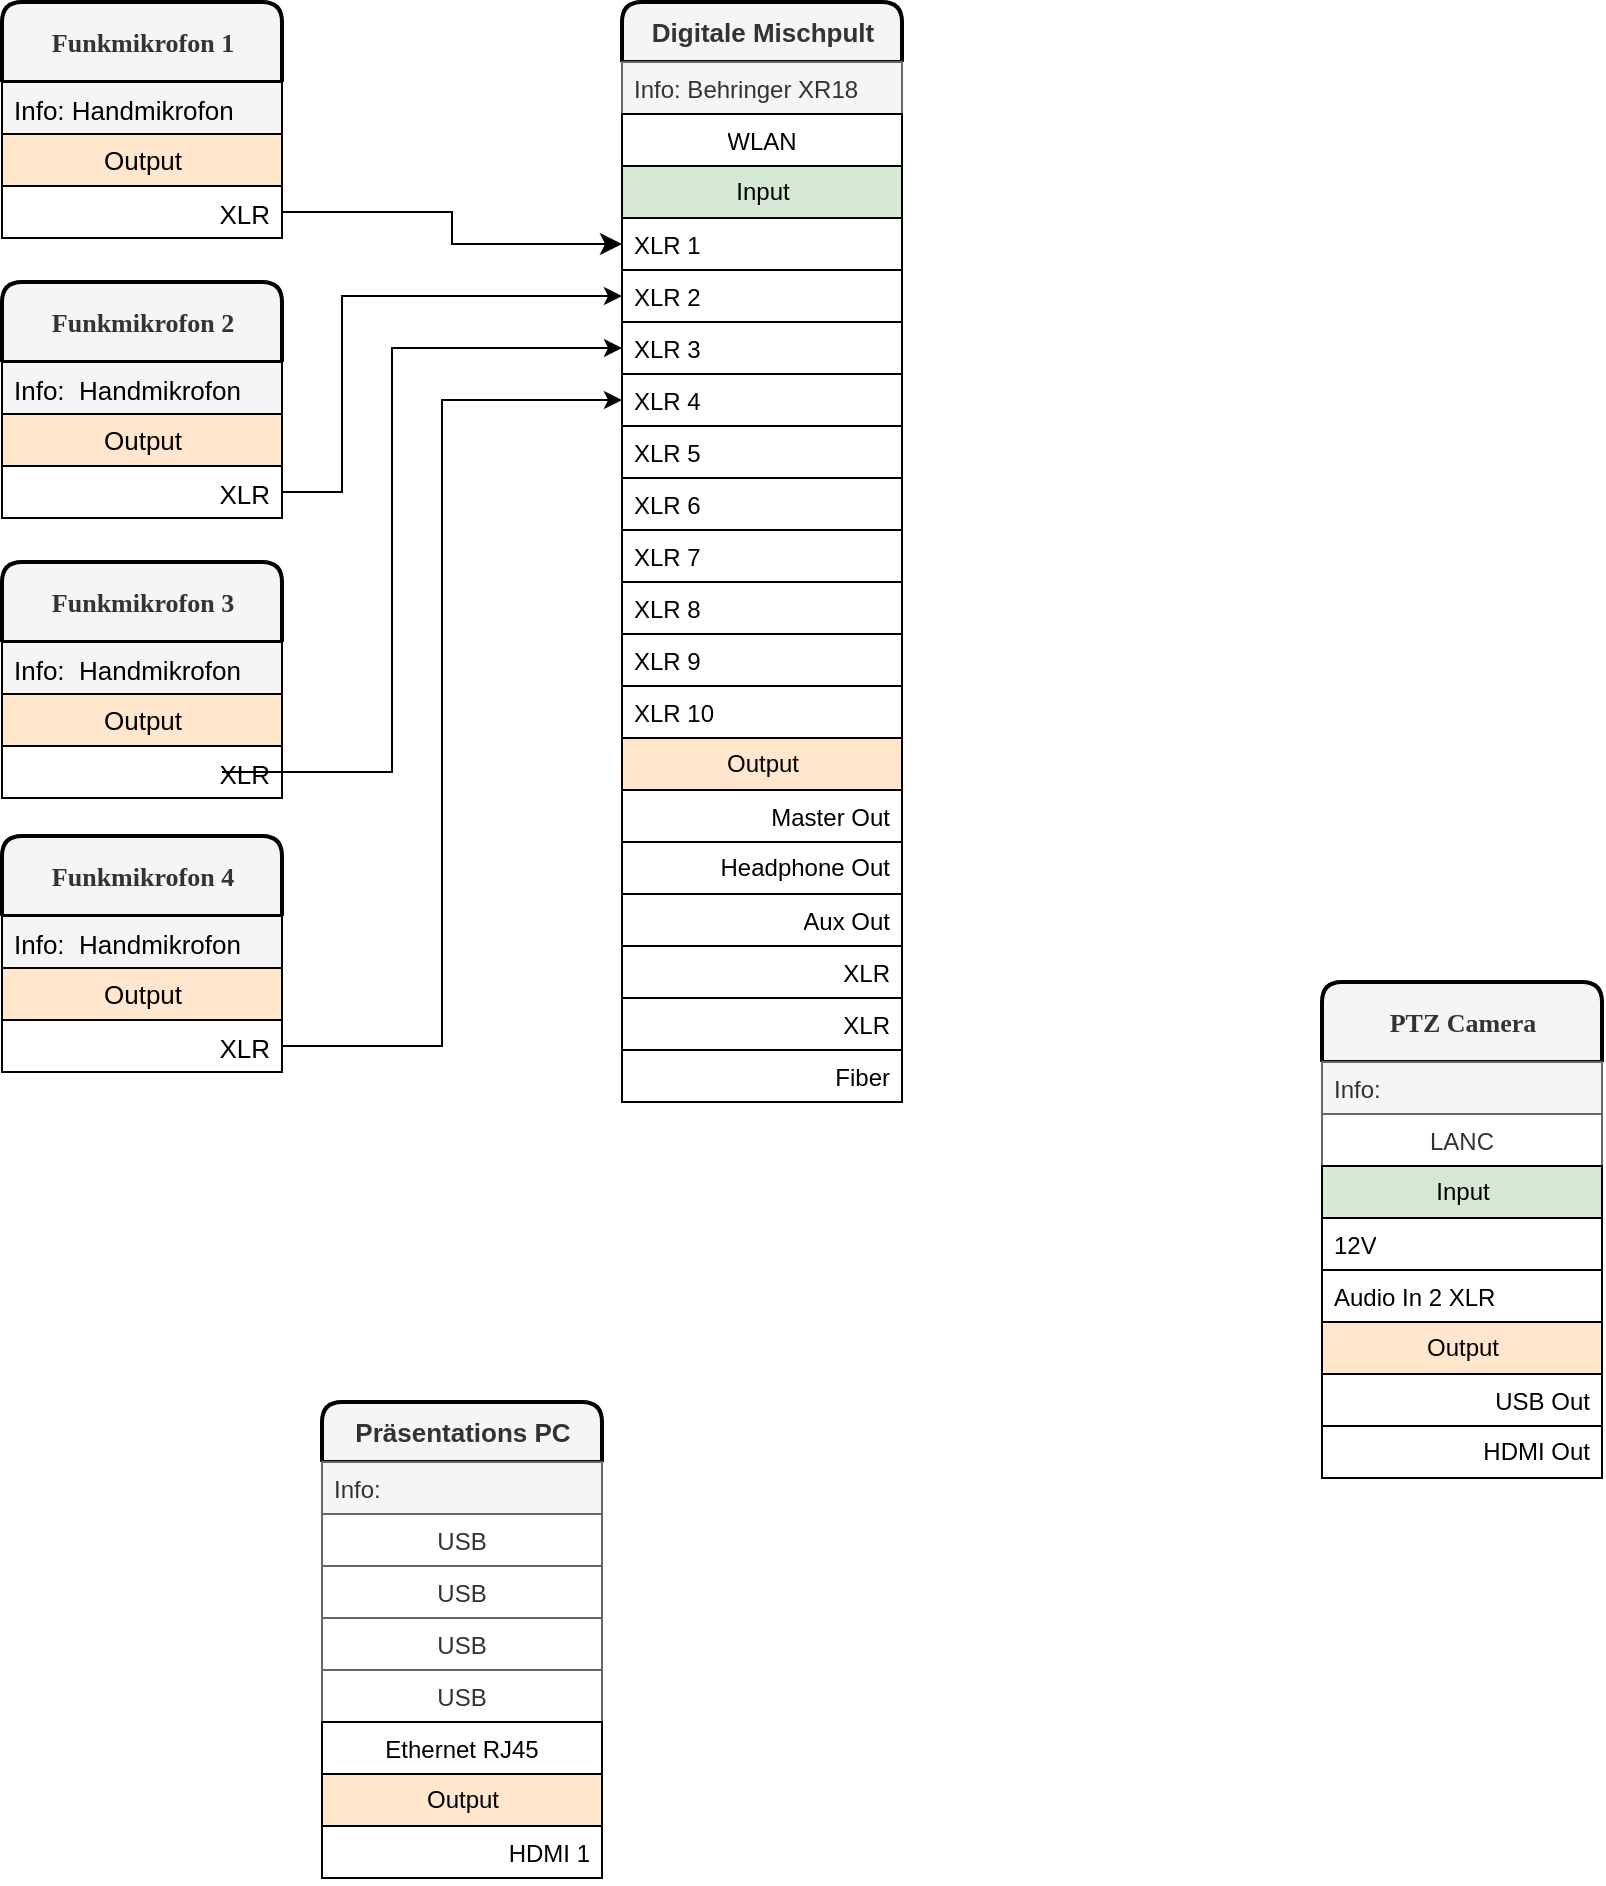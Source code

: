 <mxfile version="28.2.5">
  <diagram name="Seite-1" id="I-NS7XWvegXRFRTkPJul">
    <mxGraphModel dx="2052" dy="1031" grid="1" gridSize="10" guides="1" tooltips="1" connect="1" arrows="1" fold="1" page="1" pageScale="1" pageWidth="827" pageHeight="1169" math="0" shadow="0">
      <root>
        <mxCell id="0" />
        <mxCell id="1" parent="0" />
        <UserObject label="PTZ Camera" tags="Source" id="bDlDpfsN9XnELD97aNE6-1">
          <mxCell style="swimlane;fontStyle=1;childLayout=stackLayout;horizontal=1;startSize=40;horizontalStack=0;resizeParent=1;resizeParentMax=0;resizeLast=0;collapsible=1;marginBottom=0;html=1;fontSize=13;points=[];rounded=1;swimlaneLine=1;fillColor=#f5f5f5;fontColor=#333333;strokeColor=default;strokeWidth=2;swimlaneBody=0;fontFamily=Verdana;absoluteArcSize=1;arcSize=20;" vertex="1" parent="1">
            <mxGeometry x="680" y="540" width="140" height="248" as="geometry">
              <mxRectangle x="-1500" y="85" width="120" height="40" as="alternateBounds" />
            </mxGeometry>
          </mxCell>
        </UserObject>
        <UserObject label="Info:" tags="" id="bDlDpfsN9XnELD97aNE6-2">
          <mxCell style="text;strokeColor=#666666;fillColor=#f5f5f5;align=left;verticalAlign=top;spacingLeft=4;spacingRight=4;overflow=hidden;rotatable=0;points=[[0,0.5],[1,0.5]];portConstraint=eastwest;whiteSpace=wrap;html=1;fontColor=#333333;" vertex="1" parent="bDlDpfsN9XnELD97aNE6-1">
            <mxGeometry y="40" width="140" height="26" as="geometry" />
          </mxCell>
        </UserObject>
        <UserObject label="LANC" tags="" id="bDlDpfsN9XnELD97aNE6-3">
          <mxCell style="text;strokeColor=#666666;fillColor=default;align=center;verticalAlign=top;spacingLeft=4;spacingRight=4;overflow=hidden;rotatable=0;points=[[0,0.5],[1,0.5]];portConstraint=eastwest;whiteSpace=wrap;html=1;fontColor=#333333;" vertex="1" parent="bDlDpfsN9XnELD97aNE6-1">
            <mxGeometry y="66" width="140" height="26" as="geometry" />
          </mxCell>
        </UserObject>
        <UserObject label="Input" tags="" id="bDlDpfsN9XnELD97aNE6-6">
          <mxCell style="swimlane;fontStyle=0;childLayout=stackLayout;horizontal=1;startSize=26;fillColor=#d5e8d4;horizontalStack=0;resizeParent=1;resizeParentMax=0;resizeLast=0;collapsible=1;marginBottom=0;html=1;rounded=0;swimlaneFillColor=default;points=[];strokeColor=default;separatorColor=none;noLabel=0;portConstraintRotation=0;part=0;metaEdit=0;treeFolding=0;enumerate=0;glass=0;shadow=0;fillStyle=auto;" vertex="1" parent="bDlDpfsN9XnELD97aNE6-1">
            <mxGeometry y="92" width="140" height="78" as="geometry">
              <mxRectangle y="134" width="170" height="30" as="alternateBounds" />
            </mxGeometry>
          </mxCell>
        </UserObject>
        <UserObject label="12V" tags="" id="bDlDpfsN9XnELD97aNE6-7">
          <mxCell style="text;strokeColor=default;fillColor=none;align=left;verticalAlign=top;spacingLeft=4;spacingRight=4;overflow=hidden;rotatable=0;points=[[0,0.5],[1,0.5]];portConstraint=eastwest;whiteSpace=wrap;html=1;" vertex="1" parent="bDlDpfsN9XnELD97aNE6-6">
            <mxGeometry y="26" width="140" height="26" as="geometry" />
          </mxCell>
        </UserObject>
        <UserObject label="Audio In 2 XLR" tags="" id="bDlDpfsN9XnELD97aNE6-8">
          <mxCell style="text;strokeColor=default;fillColor=none;align=left;verticalAlign=top;spacingLeft=4;spacingRight=4;overflow=hidden;rotatable=0;points=[[0,0.5],[1,0.5]];portConstraint=eastwest;whiteSpace=wrap;html=1;" vertex="1" parent="bDlDpfsN9XnELD97aNE6-6">
            <mxGeometry y="52" width="140" height="26" as="geometry" />
          </mxCell>
        </UserObject>
        <object label="Output" tags="" id="bDlDpfsN9XnELD97aNE6-9">
          <mxCell style="swimlane;fontStyle=0;childLayout=stackLayout;horizontal=1;startSize=26;fillColor=#ffe6cc;horizontalStack=0;resizeParent=1;resizeParentMax=0;resizeLast=0;collapsible=1;marginBottom=0;html=1;strokeColor=default;rounded=0;swimlaneFillColor=default;connectable=0;" vertex="1" parent="bDlDpfsN9XnELD97aNE6-1">
            <mxGeometry y="170" width="140" height="78" as="geometry">
              <mxRectangle y="212" width="170" height="30" as="alternateBounds" />
            </mxGeometry>
          </mxCell>
        </object>
        <UserObject label="USB Out" tags="" id="bDlDpfsN9XnELD97aNE6-10">
          <mxCell style="text;strokeColor=default;fillColor=none;align=right;verticalAlign=top;spacingLeft=4;spacingRight=4;overflow=hidden;rotatable=0;points=[[0,0.5],[1,0.5]];portConstraint=eastwest;whiteSpace=wrap;html=1;" vertex="1" parent="bDlDpfsN9XnELD97aNE6-9">
            <mxGeometry y="26" width="140" height="26" as="geometry" />
          </mxCell>
        </UserObject>
        <UserObject label="HDMI Out" tags="" id="bDlDpfsN9XnELD97aNE6-11">
          <mxCell style="text;strokeColor=default;fillColor=none;align=right;verticalAlign=middle;spacingLeft=4;spacingRight=4;overflow=hidden;rotatable=0;points=[[0,0.5],[1,0.5]];portConstraint=eastwest;whiteSpace=wrap;html=1;labelBackgroundColor=none;labelPosition=center;verticalLabelPosition=middle;rounded=0;" vertex="1" parent="bDlDpfsN9XnELD97aNE6-9">
            <mxGeometry y="52" width="140" height="26" as="geometry" />
          </mxCell>
        </UserObject>
        <UserObject label="&lt;div&gt;Präsentations PC&lt;/div&gt;" tags="Source Destination" Type="Computer" Manufacturer="Generic" id="bDlDpfsN9XnELD97aNE6-12">
          <mxCell style="swimlane;fontStyle=1;childLayout=stackLayout;horizontal=1;startSize=30;fillColor=#f5f5f5;horizontalStack=0;resizeParent=1;resizeParentMax=0;resizeLast=0;collapsible=1;marginBottom=0;html=1;fontSize=13;points=[];strokeColor=default;rounded=1;fontColor=#333333;strokeWidth=2;arcSize=20;absoluteArcSize=1;swimlaneBody=0;" vertex="1" parent="1">
            <mxGeometry x="180" y="750" width="140" height="238" as="geometry">
              <mxRectangle x="380" y="243" width="120" height="40" as="alternateBounds" />
            </mxGeometry>
          </mxCell>
        </UserObject>
        <UserObject label="Info:" tags="" id="bDlDpfsN9XnELD97aNE6-13">
          <mxCell style="text;strokeColor=#666666;fillColor=#f5f5f5;align=left;verticalAlign=top;spacingLeft=4;spacingRight=4;overflow=hidden;rotatable=0;points=[[0,0.5],[1,0.5]];portConstraint=eastwest;whiteSpace=wrap;html=1;fontColor=#333333;" vertex="1" parent="bDlDpfsN9XnELD97aNE6-12">
            <mxGeometry y="30" width="140" height="26" as="geometry" />
          </mxCell>
        </UserObject>
        <UserObject label="USB&lt;div&gt;&lt;br&gt;&lt;/div&gt;" tags="" id="bDlDpfsN9XnELD97aNE6-14">
          <mxCell style="text;strokeColor=#666666;fillColor=default;align=center;verticalAlign=top;spacingLeft=4;spacingRight=4;overflow=hidden;rotatable=0;points=[[0,0.5],[1,0.5]];portConstraint=eastwest;whiteSpace=wrap;html=1;fontColor=#333333;labelBorderColor=none;" vertex="1" parent="bDlDpfsN9XnELD97aNE6-12">
            <mxGeometry y="56" width="140" height="26" as="geometry" />
          </mxCell>
        </UserObject>
        <UserObject label="USB" tags="" id="bDlDpfsN9XnELD97aNE6-15">
          <mxCell style="text;strokeColor=#666666;fillColor=default;align=center;verticalAlign=top;spacingLeft=4;spacingRight=4;overflow=hidden;rotatable=0;points=[[0,0.5],[1,0.5]];portConstraint=eastwest;whiteSpace=wrap;html=1;fontColor=#333333;labelBorderColor=none;" vertex="1" parent="bDlDpfsN9XnELD97aNE6-12">
            <mxGeometry y="82" width="140" height="26" as="geometry" />
          </mxCell>
        </UserObject>
        <UserObject label="USB" tags="" id="bDlDpfsN9XnELD97aNE6-16">
          <mxCell style="text;strokeColor=#666666;fillColor=default;align=center;verticalAlign=top;spacingLeft=4;spacingRight=4;overflow=hidden;rotatable=0;points=[[0,0.5],[1,0.5]];portConstraint=eastwest;whiteSpace=wrap;html=1;fontColor=#333333;labelBorderColor=none;" vertex="1" parent="bDlDpfsN9XnELD97aNE6-12">
            <mxGeometry y="108" width="140" height="26" as="geometry" />
          </mxCell>
        </UserObject>
        <UserObject label="USB" tags="" id="bDlDpfsN9XnELD97aNE6-17">
          <mxCell style="text;strokeColor=#666666;fillColor=default;align=center;verticalAlign=top;spacingLeft=4;spacingRight=4;overflow=hidden;rotatable=0;points=[[0,0.5],[1,0.5]];portConstraint=eastwest;whiteSpace=wrap;html=1;fontColor=#333333;labelBorderColor=none;" vertex="1" parent="bDlDpfsN9XnELD97aNE6-12">
            <mxGeometry y="134" width="140" height="26" as="geometry" />
          </mxCell>
        </UserObject>
        <UserObject label="Ethernet RJ45" tags="" id="bDlDpfsN9XnELD97aNE6-18">
          <mxCell style="text;strokeColor=default;fillColor=default;align=center;verticalAlign=top;spacingLeft=4;spacingRight=4;overflow=hidden;rotatable=0;points=[[0,0.5],[1,0.5]];portConstraint=eastwest;whiteSpace=wrap;html=1;labelBorderColor=none;rounded=0;glass=0;part=0;" vertex="1" parent="bDlDpfsN9XnELD97aNE6-12">
            <mxGeometry y="160" width="140" height="26" as="geometry" />
          </mxCell>
        </UserObject>
        <UserObject label="Output" tags="" id="bDlDpfsN9XnELD97aNE6-19">
          <mxCell style="swimlane;fontStyle=0;childLayout=stackLayout;horizontal=1;startSize=26;fillColor=#ffe6cc;horizontalStack=0;resizeParent=1;resizeParentMax=0;resizeLast=0;collapsible=1;marginBottom=0;html=1;strokeColor=default;rounded=0;swimlaneFillColor=default;connectable=0;" vertex="1" parent="bDlDpfsN9XnELD97aNE6-12">
            <mxGeometry y="186" width="140" height="52" as="geometry">
              <mxRectangle y="238" width="140" height="30" as="alternateBounds" />
            </mxGeometry>
          </mxCell>
        </UserObject>
        <UserObject label="HDMI 1" tags="" id="bDlDpfsN9XnELD97aNE6-20">
          <mxCell style="text;strokeColor=default;fillColor=none;align=right;verticalAlign=top;spacingLeft=4;spacingRight=4;overflow=hidden;rotatable=0;points=[[0,0.5],[1,0.5]];portConstraint=eastwest;whiteSpace=wrap;html=1;" vertex="1" parent="bDlDpfsN9XnELD97aNE6-19">
            <mxGeometry y="26" width="140" height="26" as="geometry" />
          </mxCell>
        </UserObject>
        <UserObject label="Funkmikrofon 1" tags="Source Transmission" id="bDlDpfsN9XnELD97aNE6-22">
          <mxCell style="swimlane;fontStyle=1;childLayout=stackLayout;horizontal=1;startSize=40;fillColor=#f5f5f5;horizontalStack=0;resizeParent=1;resizeParentMax=0;resizeLast=0;collapsible=1;marginBottom=0;html=1;fontSize=13;points=[];strokeColor=default;rounded=1;align=center;verticalAlign=middle;fontFamily=Verdana;fontColor=#333333;strokeWidth=2;swimlaneBody=0;absoluteArcSize=1;arcSize=20;" vertex="1" parent="1">
            <mxGeometry x="20" y="50" width="140" height="118" as="geometry">
              <mxRectangle x="380" y="243" width="120" height="40" as="alternateBounds" />
            </mxGeometry>
          </mxCell>
        </UserObject>
        <UserObject label="Info: Handmikrofon" tags="" id="bDlDpfsN9XnELD97aNE6-23">
          <mxCell style="text;strokeColor=default;fillColor=#f5f5f5;align=left;verticalAlign=top;spacingLeft=4;spacingRight=4;overflow=hidden;rotatable=0;points=[[0,0.5],[1,0.5]];portConstraint=eastwest;whiteSpace=wrap;html=1;fontColor=default;fontFamily=Helvetica;fontSize=13;fontStyle=0;" vertex="1" parent="bDlDpfsN9XnELD97aNE6-22">
            <mxGeometry y="40" width="140" height="26" as="geometry" />
          </mxCell>
        </UserObject>
        <UserObject label="Output" tags="" id="bDlDpfsN9XnELD97aNE6-24">
          <mxCell style="swimlane;fontStyle=0;childLayout=stackLayout;horizontal=1;startSize=26;fillColor=#ffe6cc;horizontalStack=0;resizeParent=1;resizeParentMax=0;resizeLast=0;collapsible=1;marginBottom=0;html=1;strokeColor=default;rounded=0;swimlaneFillColor=default;connectable=0;align=center;verticalAlign=middle;fontFamily=Helvetica;fontSize=13;" vertex="1" parent="bDlDpfsN9XnELD97aNE6-22">
            <mxGeometry y="66" width="140" height="52" as="geometry">
              <mxRectangle y="238" width="140" height="30" as="alternateBounds" />
            </mxGeometry>
          </mxCell>
        </UserObject>
        <UserObject label="XLR" tags="" id="bDlDpfsN9XnELD97aNE6-25">
          <mxCell style="text;strokeColor=default;fillColor=none;align=right;verticalAlign=top;spacingLeft=4;spacingRight=4;overflow=hidden;rotatable=0;points=[[0,0.5],[1,0.5]];portConstraint=eastwest;whiteSpace=wrap;html=1;fontFamily=Helvetica;fontSize=13;fontColor=default;fontStyle=0;" vertex="1" parent="bDlDpfsN9XnELD97aNE6-24">
            <mxGeometry y="26" width="140" height="26" as="geometry" />
          </mxCell>
        </UserObject>
        <UserObject label="Funkmikrofon 2" tags="Source Transmission" id="bDlDpfsN9XnELD97aNE6-26">
          <mxCell style="swimlane;fontStyle=1;childLayout=stackLayout;horizontal=1;startSize=40;fillColor=#f5f5f5;horizontalStack=0;resizeParent=1;resizeParentMax=0;resizeLast=0;collapsible=1;marginBottom=0;html=1;fontSize=13;points=[];strokeColor=default;rounded=1;align=center;verticalAlign=middle;fontFamily=Verdana;fontColor=#333333;strokeWidth=2;swimlaneBody=0;absoluteArcSize=1;arcSize=20;" vertex="1" parent="1">
            <mxGeometry x="20" y="190" width="140" height="118" as="geometry">
              <mxRectangle x="380" y="243" width="120" height="40" as="alternateBounds" />
            </mxGeometry>
          </mxCell>
        </UserObject>
        <UserObject label="Info:&amp;nbsp; Handmikrofon" tags="" id="bDlDpfsN9XnELD97aNE6-27">
          <mxCell style="text;strokeColor=default;fillColor=#f5f5f5;align=left;verticalAlign=top;spacingLeft=4;spacingRight=4;overflow=hidden;rotatable=0;points=[[0,0.5],[1,0.5]];portConstraint=eastwest;whiteSpace=wrap;html=1;fontColor=default;fontFamily=Helvetica;fontSize=13;fontStyle=0;" vertex="1" parent="bDlDpfsN9XnELD97aNE6-26">
            <mxGeometry y="40" width="140" height="26" as="geometry" />
          </mxCell>
        </UserObject>
        <UserObject label="Output" tags="" id="bDlDpfsN9XnELD97aNE6-28">
          <mxCell style="swimlane;fontStyle=0;childLayout=stackLayout;horizontal=1;startSize=26;fillColor=#ffe6cc;horizontalStack=0;resizeParent=1;resizeParentMax=0;resizeLast=0;collapsible=1;marginBottom=0;html=1;strokeColor=default;rounded=0;swimlaneFillColor=default;connectable=0;align=center;verticalAlign=middle;fontFamily=Helvetica;fontSize=13;" vertex="1" parent="bDlDpfsN9XnELD97aNE6-26">
            <mxGeometry y="66" width="140" height="52" as="geometry">
              <mxRectangle y="238" width="140" height="30" as="alternateBounds" />
            </mxGeometry>
          </mxCell>
        </UserObject>
        <UserObject label="XLR" tags="" id="bDlDpfsN9XnELD97aNE6-29">
          <mxCell style="text;strokeColor=default;fillColor=none;align=right;verticalAlign=top;spacingLeft=4;spacingRight=4;overflow=hidden;rotatable=0;points=[[0,0.5],[1,0.5]];portConstraint=eastwest;whiteSpace=wrap;html=1;fontFamily=Helvetica;fontSize=13;fontColor=default;fontStyle=0;" vertex="1" parent="bDlDpfsN9XnELD97aNE6-28">
            <mxGeometry y="26" width="140" height="26" as="geometry" />
          </mxCell>
        </UserObject>
        <UserObject label="Funkmikrofon 3" tags="Source Transmission" id="bDlDpfsN9XnELD97aNE6-30">
          <mxCell style="swimlane;fontStyle=1;childLayout=stackLayout;horizontal=1;startSize=40;fillColor=#f5f5f5;horizontalStack=0;resizeParent=1;resizeParentMax=0;resizeLast=0;collapsible=1;marginBottom=0;html=1;fontSize=13;points=[];strokeColor=default;rounded=1;align=center;verticalAlign=middle;fontFamily=Verdana;fontColor=#333333;strokeWidth=2;swimlaneBody=0;absoluteArcSize=1;arcSize=20;" vertex="1" parent="1">
            <mxGeometry x="20" y="330" width="140" height="118" as="geometry">
              <mxRectangle x="380" y="243" width="120" height="40" as="alternateBounds" />
            </mxGeometry>
          </mxCell>
        </UserObject>
        <UserObject label="Info:&amp;nbsp; Handmikrofon" tags="" id="bDlDpfsN9XnELD97aNE6-31">
          <mxCell style="text;strokeColor=default;fillColor=#f5f5f5;align=left;verticalAlign=top;spacingLeft=4;spacingRight=4;overflow=hidden;rotatable=0;points=[[0,0.5],[1,0.5]];portConstraint=eastwest;whiteSpace=wrap;html=1;fontColor=default;fontFamily=Helvetica;fontSize=13;fontStyle=0;" vertex="1" parent="bDlDpfsN9XnELD97aNE6-30">
            <mxGeometry y="40" width="140" height="26" as="geometry" />
          </mxCell>
        </UserObject>
        <UserObject label="Output" tags="" id="bDlDpfsN9XnELD97aNE6-32">
          <mxCell style="swimlane;fontStyle=0;childLayout=stackLayout;horizontal=1;startSize=26;fillColor=#ffe6cc;horizontalStack=0;resizeParent=1;resizeParentMax=0;resizeLast=0;collapsible=1;marginBottom=0;html=1;strokeColor=default;rounded=0;swimlaneFillColor=default;connectable=0;align=center;verticalAlign=middle;fontFamily=Helvetica;fontSize=13;" vertex="1" parent="bDlDpfsN9XnELD97aNE6-30">
            <mxGeometry y="66" width="140" height="52" as="geometry">
              <mxRectangle y="238" width="140" height="30" as="alternateBounds" />
            </mxGeometry>
          </mxCell>
        </UserObject>
        <UserObject label="XLR" tags="" id="bDlDpfsN9XnELD97aNE6-33">
          <mxCell style="text;strokeColor=default;fillColor=none;align=right;verticalAlign=top;spacingLeft=4;spacingRight=4;overflow=hidden;rotatable=0;points=[[0,0.5],[1,0.5]];portConstraint=eastwest;whiteSpace=wrap;html=1;fontFamily=Helvetica;fontSize=13;fontColor=default;fontStyle=0;" vertex="1" parent="bDlDpfsN9XnELD97aNE6-32">
            <mxGeometry y="26" width="140" height="26" as="geometry" />
          </mxCell>
        </UserObject>
        <UserObject label="Funkmikrofon 4" tags="Source Transmission" id="bDlDpfsN9XnELD97aNE6-34">
          <mxCell style="swimlane;fontStyle=1;childLayout=stackLayout;horizontal=1;startSize=40;fillColor=#f5f5f5;horizontalStack=0;resizeParent=1;resizeParentMax=0;resizeLast=0;collapsible=1;marginBottom=0;html=1;fontSize=13;points=[];strokeColor=default;rounded=1;align=center;verticalAlign=middle;fontFamily=Verdana;fontColor=#333333;strokeWidth=2;swimlaneBody=0;absoluteArcSize=1;arcSize=20;" vertex="1" parent="1">
            <mxGeometry x="20" y="467" width="140" height="118" as="geometry">
              <mxRectangle x="380" y="243" width="120" height="40" as="alternateBounds" />
            </mxGeometry>
          </mxCell>
        </UserObject>
        <UserObject label="Info:&amp;nbsp; Handmikrofon" tags="" id="bDlDpfsN9XnELD97aNE6-35">
          <mxCell style="text;strokeColor=default;fillColor=#f5f5f5;align=left;verticalAlign=top;spacingLeft=4;spacingRight=4;overflow=hidden;rotatable=0;points=[[0,0.5],[1,0.5]];portConstraint=eastwest;whiteSpace=wrap;html=1;fontColor=default;fontFamily=Helvetica;fontSize=13;fontStyle=0;" vertex="1" parent="bDlDpfsN9XnELD97aNE6-34">
            <mxGeometry y="40" width="140" height="26" as="geometry" />
          </mxCell>
        </UserObject>
        <UserObject label="Output" tags="" id="bDlDpfsN9XnELD97aNE6-36">
          <mxCell style="swimlane;fontStyle=0;childLayout=stackLayout;horizontal=1;startSize=26;fillColor=#ffe6cc;horizontalStack=0;resizeParent=1;resizeParentMax=0;resizeLast=0;collapsible=1;marginBottom=0;html=1;strokeColor=default;rounded=0;swimlaneFillColor=default;connectable=0;align=center;verticalAlign=middle;fontFamily=Helvetica;fontSize=13;" vertex="1" parent="bDlDpfsN9XnELD97aNE6-34">
            <mxGeometry y="66" width="140" height="52" as="geometry">
              <mxRectangle y="238" width="140" height="30" as="alternateBounds" />
            </mxGeometry>
          </mxCell>
        </UserObject>
        <UserObject label="XLR" tags="" id="bDlDpfsN9XnELD97aNE6-37">
          <mxCell style="text;strokeColor=default;fillColor=none;align=right;verticalAlign=top;spacingLeft=4;spacingRight=4;overflow=hidden;rotatable=0;points=[[0,0.5],[1,0.5]];portConstraint=eastwest;whiteSpace=wrap;html=1;fontFamily=Helvetica;fontSize=13;fontColor=default;fontStyle=0;" vertex="1" parent="bDlDpfsN9XnELD97aNE6-36">
            <mxGeometry y="26" width="140" height="26" as="geometry" />
          </mxCell>
        </UserObject>
        <UserObject label="Digitale Mischpult" tags="Destination Source" id="bDlDpfsN9XnELD97aNE6-38">
          <mxCell style="swimlane;fontStyle=1;childLayout=stackLayout;horizontal=1;startSize=30;fillColor=#f5f5f5;horizontalStack=0;resizeParent=1;resizeParentMax=0;resizeLast=0;collapsible=1;marginBottom=0;html=1;fontSize=13;points=[];strokeColor=default;rounded=1;fontColor=#333333;strokeWidth=2;arcSize=20;absoluteArcSize=1;swimlaneBody=0;" vertex="1" parent="1">
            <mxGeometry x="330" y="50" width="140" height="550" as="geometry">
              <mxRectangle x="380" y="243" width="120" height="40" as="alternateBounds" />
            </mxGeometry>
          </mxCell>
        </UserObject>
        <UserObject label="Info: Behringer XR18" tags="" id="bDlDpfsN9XnELD97aNE6-39">
          <mxCell style="text;strokeColor=#666666;fillColor=#f5f5f5;align=left;verticalAlign=top;spacingLeft=4;spacingRight=4;overflow=hidden;rotatable=0;points=[[0,0.5],[1,0.5]];portConstraint=eastwest;whiteSpace=wrap;html=1;fontColor=#333333;" vertex="1" parent="bDlDpfsN9XnELD97aNE6-38">
            <mxGeometry y="30" width="140" height="26" as="geometry" />
          </mxCell>
        </UserObject>
        <UserObject label="WLAN" tags="" id="bDlDpfsN9XnELD97aNE6-40">
          <mxCell style="text;strokeColor=default;fillColor=default;align=center;verticalAlign=top;spacingLeft=4;spacingRight=4;overflow=hidden;rotatable=0;points=[[0,0.5],[1,0.5]];portConstraint=eastwest;whiteSpace=wrap;html=1;labelBorderColor=none;rounded=0;glass=0;part=0;" vertex="1" parent="bDlDpfsN9XnELD97aNE6-38">
            <mxGeometry y="56" width="140" height="26" as="geometry" />
          </mxCell>
        </UserObject>
        <UserObject label="Input" tags="" id="bDlDpfsN9XnELD97aNE6-43">
          <mxCell style="swimlane;fontStyle=0;childLayout=stackLayout;horizontal=1;startSize=26;fillColor=#d5e8d4;horizontalStack=0;resizeParent=1;resizeParentMax=0;resizeLast=0;collapsible=1;marginBottom=0;html=1;rounded=0;swimlaneFillColor=default;points=[];strokeColor=default;" vertex="1" parent="bDlDpfsN9XnELD97aNE6-38">
            <mxGeometry y="82" width="140" height="286" as="geometry">
              <mxRectangle y="82" width="140" height="30" as="alternateBounds" />
            </mxGeometry>
          </mxCell>
        </UserObject>
        <UserObject label="XLR 1" tags="" id="bDlDpfsN9XnELD97aNE6-44">
          <mxCell style="text;strokeColor=default;fillColor=none;align=left;verticalAlign=top;spacingLeft=4;spacingRight=4;overflow=hidden;rotatable=0;points=[[0,0.5],[1,0.5]];portConstraint=eastwest;whiteSpace=wrap;html=1;" vertex="1" parent="bDlDpfsN9XnELD97aNE6-43">
            <mxGeometry y="26" width="140" height="26" as="geometry" />
          </mxCell>
        </UserObject>
        <UserObject label="XLR 2" tags="" id="bDlDpfsN9XnELD97aNE6-45">
          <mxCell style="text;strokeColor=default;fillColor=none;align=left;verticalAlign=top;spacingLeft=4;spacingRight=4;overflow=hidden;rotatable=0;points=[[0,0.5],[1,0.5]];portConstraint=eastwest;whiteSpace=wrap;html=1;" vertex="1" parent="bDlDpfsN9XnELD97aNE6-43">
            <mxGeometry y="52" width="140" height="26" as="geometry" />
          </mxCell>
        </UserObject>
        <UserObject label="XLR 3" tags="" id="bDlDpfsN9XnELD97aNE6-46">
          <mxCell style="text;strokeColor=default;fillColor=none;align=left;verticalAlign=top;spacingLeft=4;spacingRight=4;overflow=hidden;rotatable=0;points=[[0,0.5],[1,0.5]];portConstraint=eastwest;whiteSpace=wrap;html=1;" vertex="1" parent="bDlDpfsN9XnELD97aNE6-43">
            <mxGeometry y="78" width="140" height="26" as="geometry" />
          </mxCell>
        </UserObject>
        <UserObject label="XLR 4" tags="" id="bDlDpfsN9XnELD97aNE6-47">
          <mxCell style="text;strokeColor=default;fillColor=none;align=left;verticalAlign=top;spacingLeft=4;spacingRight=4;overflow=hidden;rotatable=0;points=[[0,0.5],[1,0.5]];portConstraint=eastwest;whiteSpace=wrap;html=1;" vertex="1" parent="bDlDpfsN9XnELD97aNE6-43">
            <mxGeometry y="104" width="140" height="26" as="geometry" />
          </mxCell>
        </UserObject>
        <UserObject label="XLR 5" tags="" id="bDlDpfsN9XnELD97aNE6-48">
          <mxCell style="text;strokeColor=default;fillColor=none;align=left;verticalAlign=top;spacingLeft=4;spacingRight=4;overflow=hidden;rotatable=0;points=[[0,0.5],[1,0.5]];portConstraint=eastwest;whiteSpace=wrap;html=1;" vertex="1" parent="bDlDpfsN9XnELD97aNE6-43">
            <mxGeometry y="130" width="140" height="26" as="geometry" />
          </mxCell>
        </UserObject>
        <UserObject label="XLR 6" tags="" id="bDlDpfsN9XnELD97aNE6-49">
          <mxCell style="text;strokeColor=default;fillColor=none;align=left;verticalAlign=top;spacingLeft=4;spacingRight=4;overflow=hidden;rotatable=0;points=[[0,0.5],[1,0.5]];portConstraint=eastwest;whiteSpace=wrap;html=1;" vertex="1" parent="bDlDpfsN9XnELD97aNE6-43">
            <mxGeometry y="156" width="140" height="26" as="geometry" />
          </mxCell>
        </UserObject>
        <UserObject label="XLR 7" tags="" id="bDlDpfsN9XnELD97aNE6-50">
          <mxCell style="text;strokeColor=default;fillColor=none;align=left;verticalAlign=top;spacingLeft=4;spacingRight=4;overflow=hidden;rotatable=0;points=[[0,0.5],[1,0.5]];portConstraint=eastwest;whiteSpace=wrap;html=1;" vertex="1" parent="bDlDpfsN9XnELD97aNE6-43">
            <mxGeometry y="182" width="140" height="26" as="geometry" />
          </mxCell>
        </UserObject>
        <UserObject label="XLR 8" tags="" id="bDlDpfsN9XnELD97aNE6-58">
          <mxCell style="text;strokeColor=default;fillColor=none;align=left;verticalAlign=top;spacingLeft=4;spacingRight=4;overflow=hidden;rotatable=0;points=[[0,0.5],[1,0.5]];portConstraint=eastwest;whiteSpace=wrap;html=1;" vertex="1" parent="bDlDpfsN9XnELD97aNE6-43">
            <mxGeometry y="208" width="140" height="26" as="geometry" />
          </mxCell>
        </UserObject>
        <UserObject label="XLR 9" tags="" id="bDlDpfsN9XnELD97aNE6-59">
          <mxCell style="text;strokeColor=default;fillColor=none;align=left;verticalAlign=top;spacingLeft=4;spacingRight=4;overflow=hidden;rotatable=0;points=[[0,0.5],[1,0.5]];portConstraint=eastwest;whiteSpace=wrap;html=1;" vertex="1" parent="bDlDpfsN9XnELD97aNE6-43">
            <mxGeometry y="234" width="140" height="26" as="geometry" />
          </mxCell>
        </UserObject>
        <UserObject label="XLR 10" tags="" id="bDlDpfsN9XnELD97aNE6-60">
          <mxCell style="text;strokeColor=default;fillColor=none;align=left;verticalAlign=top;spacingLeft=4;spacingRight=4;overflow=hidden;rotatable=0;points=[[0,0.5],[1,0.5]];portConstraint=eastwest;whiteSpace=wrap;html=1;" vertex="1" parent="bDlDpfsN9XnELD97aNE6-43">
            <mxGeometry y="260" width="140" height="26" as="geometry" />
          </mxCell>
        </UserObject>
        <UserObject label="Output" tags="" id="bDlDpfsN9XnELD97aNE6-51">
          <mxCell style="swimlane;fontStyle=0;childLayout=stackLayout;horizontal=1;startSize=26;fillColor=#ffe6cc;horizontalStack=0;resizeParent=1;resizeParentMax=0;resizeLast=0;collapsible=1;marginBottom=0;html=1;strokeColor=default;rounded=0;swimlaneFillColor=default;connectable=0;" vertex="1" parent="bDlDpfsN9XnELD97aNE6-38">
            <mxGeometry y="368" width="140" height="182" as="geometry">
              <mxRectangle y="238" width="140" height="30" as="alternateBounds" />
            </mxGeometry>
          </mxCell>
        </UserObject>
        <UserObject label="Master Out" tags="" id="bDlDpfsN9XnELD97aNE6-52">
          <mxCell style="text;strokeColor=default;fillColor=none;align=right;verticalAlign=top;spacingLeft=4;spacingRight=4;overflow=hidden;rotatable=0;points=[[0,0.5],[1,0.5]];portConstraint=eastwest;whiteSpace=wrap;html=1;" vertex="1" parent="bDlDpfsN9XnELD97aNE6-51">
            <mxGeometry y="26" width="140" height="26" as="geometry" />
          </mxCell>
        </UserObject>
        <UserObject label="Headphone Out" tags="" id="bDlDpfsN9XnELD97aNE6-53">
          <mxCell style="text;strokeColor=default;fillColor=none;align=right;verticalAlign=middle;spacingLeft=4;spacingRight=4;overflow=hidden;rotatable=0;points=[[0,0.5],[1,0.5]];portConstraint=eastwest;whiteSpace=wrap;html=1;labelBackgroundColor=none;labelPosition=center;verticalLabelPosition=middle;" vertex="1" parent="bDlDpfsN9XnELD97aNE6-51">
            <mxGeometry y="52" width="140" height="26" as="geometry" />
          </mxCell>
        </UserObject>
        <UserObject label="Aux Out" tags="" id="bDlDpfsN9XnELD97aNE6-54">
          <mxCell style="text;strokeColor=default;fillColor=none;align=right;verticalAlign=top;spacingLeft=4;spacingRight=4;overflow=hidden;rotatable=0;points=[[0,0.5],[1,0.5]];portConstraint=eastwest;whiteSpace=wrap;html=1;" vertex="1" parent="bDlDpfsN9XnELD97aNE6-51">
            <mxGeometry y="78" width="140" height="26" as="geometry" />
          </mxCell>
        </UserObject>
        <UserObject label="XLR" tags="" id="bDlDpfsN9XnELD97aNE6-55">
          <mxCell style="text;strokeColor=default;fillColor=none;align=right;verticalAlign=top;spacingLeft=4;spacingRight=4;overflow=hidden;rotatable=0;points=[[0,0.5],[1,0.5]];portConstraint=eastwest;whiteSpace=wrap;html=1;" vertex="1" parent="bDlDpfsN9XnELD97aNE6-51">
            <mxGeometry y="104" width="140" height="26" as="geometry" />
          </mxCell>
        </UserObject>
        <UserObject label="XLR" tags="" id="bDlDpfsN9XnELD97aNE6-56">
          <mxCell style="text;strokeColor=default;fillColor=none;align=right;verticalAlign=top;spacingLeft=4;spacingRight=4;overflow=hidden;rotatable=0;points=[[0,0.5],[1,0.5]];portConstraint=eastwest;whiteSpace=wrap;html=1;" vertex="1" parent="bDlDpfsN9XnELD97aNE6-51">
            <mxGeometry y="130" width="140" height="26" as="geometry" />
          </mxCell>
        </UserObject>
        <UserObject label="Fiber" tags="" id="bDlDpfsN9XnELD97aNE6-57">
          <mxCell style="text;strokeColor=default;fillColor=none;align=right;verticalAlign=top;spacingLeft=4;spacingRight=4;overflow=hidden;rotatable=0;points=[[0,0.5],[1,0.5]];portConstraint=eastwest;whiteSpace=wrap;html=1;" vertex="1" parent="bDlDpfsN9XnELD97aNE6-51">
            <mxGeometry y="156" width="140" height="26" as="geometry" />
          </mxCell>
        </UserObject>
        <mxCell id="bDlDpfsN9XnELD97aNE6-69" value="" style="edgeStyle=elbowEdgeStyle;elbow=horizontal;endArrow=classic;html=1;curved=0;rounded=0;endSize=8;startSize=8;exitX=1;exitY=0.5;exitDx=0;exitDy=0;entryX=0;entryY=0.5;entryDx=0;entryDy=0;" edge="1" parent="1" source="bDlDpfsN9XnELD97aNE6-25" target="bDlDpfsN9XnELD97aNE6-44">
          <mxGeometry width="50" height="50" relative="1" as="geometry">
            <mxPoint x="180" y="470" as="sourcePoint" />
            <mxPoint x="230" y="420" as="targetPoint" />
          </mxGeometry>
        </mxCell>
        <mxCell id="bDlDpfsN9XnELD97aNE6-74" style="edgeStyle=orthogonalEdgeStyle;rounded=0;orthogonalLoop=1;jettySize=auto;html=1;exitX=1;exitY=0.5;exitDx=0;exitDy=0;entryX=0;entryY=0.5;entryDx=0;entryDy=0;" edge="1" parent="1" source="bDlDpfsN9XnELD97aNE6-29" target="bDlDpfsN9XnELD97aNE6-45">
          <mxGeometry relative="1" as="geometry">
            <Array as="points">
              <mxPoint x="190" y="295" />
              <mxPoint x="190" y="197" />
            </Array>
          </mxGeometry>
        </mxCell>
        <mxCell id="bDlDpfsN9XnELD97aNE6-75" style="edgeStyle=orthogonalEdgeStyle;rounded=0;orthogonalLoop=1;jettySize=auto;html=1;exitX=1;exitY=0.5;exitDx=0;exitDy=0;" edge="1" parent="1" target="bDlDpfsN9XnELD97aNE6-46">
          <mxGeometry relative="1" as="geometry">
            <mxPoint x="130" y="435" as="sourcePoint" />
            <mxPoint x="300" y="223" as="targetPoint" />
            <Array as="points">
              <mxPoint x="215" y="435" />
              <mxPoint x="215" y="223" />
            </Array>
          </mxGeometry>
        </mxCell>
        <mxCell id="bDlDpfsN9XnELD97aNE6-76" style="edgeStyle=orthogonalEdgeStyle;rounded=0;orthogonalLoop=1;jettySize=auto;html=1;exitX=1;exitY=0.5;exitDx=0;exitDy=0;entryX=0;entryY=0.5;entryDx=0;entryDy=0;" edge="1" parent="1" source="bDlDpfsN9XnELD97aNE6-37" target="bDlDpfsN9XnELD97aNE6-47">
          <mxGeometry relative="1" as="geometry">
            <Array as="points">
              <mxPoint x="240" y="572" />
              <mxPoint x="240" y="249" />
            </Array>
          </mxGeometry>
        </mxCell>
      </root>
    </mxGraphModel>
  </diagram>
</mxfile>
